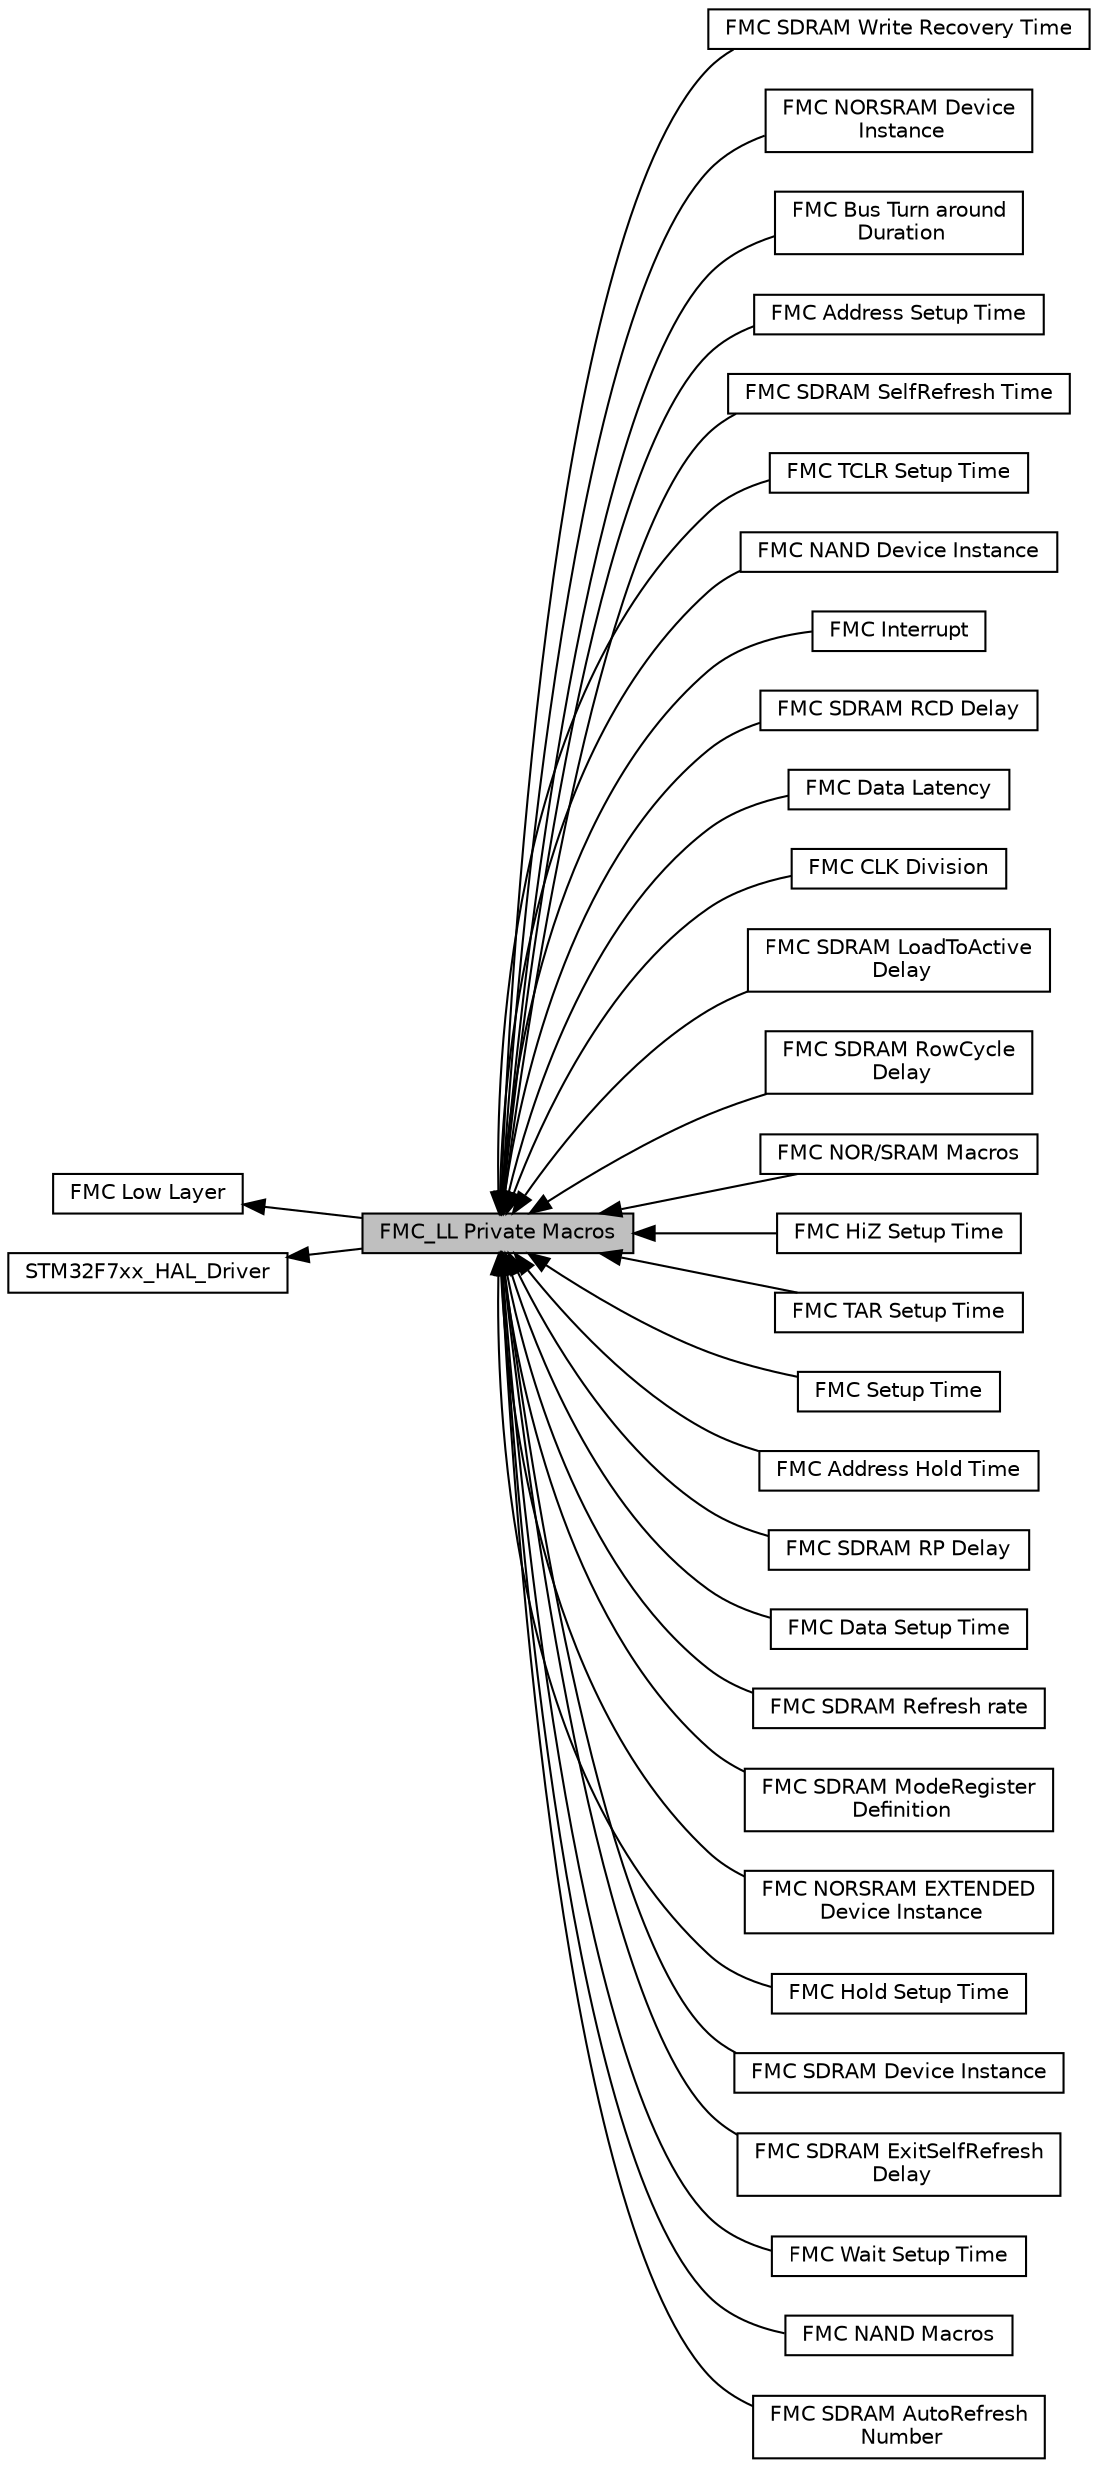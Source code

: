 digraph "FMC_LL  Private Macros"
{
  edge [fontname="Helvetica",fontsize="10",labelfontname="Helvetica",labelfontsize="10"];
  node [fontname="Helvetica",fontsize="10",shape=record];
  rankdir=LR;
  Node19 [label="FMC SDRAM Write Recovery Time",height=0.2,width=0.4,color="black", fillcolor="white", style="filled",URL="$group___f_m_c___s_d_r_a_m___write___recovery___time.html"];
  Node25 [label="FMC NORSRAM Device\l Instance",height=0.2,width=0.4,color="black", fillcolor="white", style="filled",URL="$group___f_m_c___n_o_r_s_r_a_m___device___instance.html"];
  Node13 [label="FMC Bus Turn around\l Duration",height=0.2,width=0.4,color="black", fillcolor="white", style="filled",URL="$group___f_m_c___bus___turn__around___duration.html"];
  Node0 [label="FMC_LL  Private Macros",height=0.2,width=0.4,color="black", fillcolor="grey75", style="filled", fontcolor="black"];
  Node2 [label="FMC Low Layer",height=0.2,width=0.4,color="black", fillcolor="white", style="filled",URL="$group___f_m_c___l_l.html",tooltip="FMC driver modules. "];
  Node10 [label="FMC Address Setup Time",height=0.2,width=0.4,color="black", fillcolor="white", style="filled",URL="$group___f_m_c___address___setup___time.html"];
  Node17 [label="FMC SDRAM SelfRefresh Time",height=0.2,width=0.4,color="black", fillcolor="white", style="filled",URL="$group___f_m_c___s_d_r_a_m___self_refresh___time.html"];
  Node3 [label="FMC TCLR Setup Time",height=0.2,width=0.4,color="black", fillcolor="white", style="filled",URL="$group___f_m_c___t_c_l_r___setup___time.html"];
  Node27 [label="FMC NAND Device Instance",height=0.2,width=0.4,color="black", fillcolor="white", style="filled",URL="$group___f_m_c___n_a_n_d___device___instance.html"];
  Node31 [label="FMC Interrupt",height=0.2,width=0.4,color="black", fillcolor="white", style="filled",URL="$group___f_m_c___interrupt.html",tooltip="macros to handle FMC interrupts "];
  Node21 [label="FMC SDRAM RCD Delay",height=0.2,width=0.4,color="black", fillcolor="white", style="filled",URL="$group___f_m_c___s_d_r_a_m___r_c_d___delay.html"];
  Node9 [label="FMC Data Latency",height=0.2,width=0.4,color="black", fillcolor="white", style="filled",URL="$group___f_m_c___data___latency.html"];
  Node14 [label="FMC CLK Division",height=0.2,width=0.4,color="black", fillcolor="white", style="filled",URL="$group___f_m_c___c_l_k___division.html"];
  Node15 [label="FMC SDRAM LoadToActive\l Delay",height=0.2,width=0.4,color="black", fillcolor="white", style="filled",URL="$group___f_m_c___s_d_r_a_m___load_to_active___delay.html"];
  Node1 [label="STM32F7xx_HAL_Driver",height=0.2,width=0.4,color="black", fillcolor="white", style="filled",URL="$group___s_t_m32_f7xx___h_a_l___driver.html"];
  Node18 [label="FMC SDRAM RowCycle\l Delay",height=0.2,width=0.4,color="black", fillcolor="white", style="filled",URL="$group___f_m_c___s_d_r_a_m___row_cycle___delay.html"];
  Node29 [label="FMC NOR/SRAM Macros",height=0.2,width=0.4,color="black", fillcolor="white", style="filled",URL="$group___f_m_c___l_l___n_o_r___macros.html",tooltip="macros to handle NOR device enable/disable and read/write operations "];
  Node8 [label="FMC HiZ Setup Time",height=0.2,width=0.4,color="black", fillcolor="white", style="filled",URL="$group___f_m_c___hi_z___setup___time.html"];
  Node4 [label="FMC TAR Setup Time",height=0.2,width=0.4,color="black", fillcolor="white", style="filled",URL="$group___f_m_c___t_a_r___setup___time.html"];
  Node5 [label="FMC Setup Time",height=0.2,width=0.4,color="black", fillcolor="white", style="filled",URL="$group___f_m_c___setup___time.html"];
  Node11 [label="FMC Address Hold Time",height=0.2,width=0.4,color="black", fillcolor="white", style="filled",URL="$group___f_m_c___address___hold___time.html"];
  Node20 [label="FMC SDRAM RP Delay",height=0.2,width=0.4,color="black", fillcolor="white", style="filled",URL="$group___f_m_c___s_d_r_a_m___r_p___delay.html"];
  Node12 [label="FMC Data Setup Time",height=0.2,width=0.4,color="black", fillcolor="white", style="filled",URL="$group___f_m_c___data___setup___time.html"];
  Node24 [label="FMC SDRAM Refresh rate",height=0.2,width=0.4,color="black", fillcolor="white", style="filled",URL="$group___f_m_c___s_d_r_a_m___refresh__rate.html"];
  Node23 [label="FMC SDRAM ModeRegister\l Definition",height=0.2,width=0.4,color="black", fillcolor="white", style="filled",URL="$group___f_m_c___s_d_r_a_m___mode_register___definition.html"];
  Node26 [label="FMC NORSRAM EXTENDED\l Device Instance",height=0.2,width=0.4,color="black", fillcolor="white", style="filled",URL="$group___f_m_c___n_o_r_s_r_a_m___e_x_t_e_n_d_e_d___device___instance.html"];
  Node7 [label="FMC Hold Setup Time",height=0.2,width=0.4,color="black", fillcolor="white", style="filled",URL="$group___f_m_c___hold___setup___time.html"];
  Node28 [label="FMC SDRAM Device Instance",height=0.2,width=0.4,color="black", fillcolor="white", style="filled",URL="$group___f_m_c___s_d_r_a_m___device___instance.html"];
  Node16 [label="FMC SDRAM ExitSelfRefresh\l Delay",height=0.2,width=0.4,color="black", fillcolor="white", style="filled",URL="$group___f_m_c___s_d_r_a_m___exit_self_refresh___delay.html"];
  Node6 [label="FMC Wait Setup Time",height=0.2,width=0.4,color="black", fillcolor="white", style="filled",URL="$group___f_m_c___wait___setup___time.html"];
  Node30 [label="FMC NAND Macros",height=0.2,width=0.4,color="black", fillcolor="white", style="filled",URL="$group___f_m_c___l_l___n_a_n_d___macros.html",tooltip="macros to handle NAND device enable/disable "];
  Node22 [label="FMC SDRAM AutoRefresh\l Number",height=0.2,width=0.4,color="black", fillcolor="white", style="filled",URL="$group___f_m_c___s_d_r_a_m___auto_refresh___number.html"];
  Node1->Node0 [shape=plaintext, dir="back", style="solid"];
  Node2->Node0 [shape=plaintext, dir="back", style="solid"];
  Node0->Node3 [shape=plaintext, dir="back", style="solid"];
  Node0->Node4 [shape=plaintext, dir="back", style="solid"];
  Node0->Node5 [shape=plaintext, dir="back", style="solid"];
  Node0->Node6 [shape=plaintext, dir="back", style="solid"];
  Node0->Node7 [shape=plaintext, dir="back", style="solid"];
  Node0->Node8 [shape=plaintext, dir="back", style="solid"];
  Node0->Node9 [shape=plaintext, dir="back", style="solid"];
  Node0->Node10 [shape=plaintext, dir="back", style="solid"];
  Node0->Node11 [shape=plaintext, dir="back", style="solid"];
  Node0->Node12 [shape=plaintext, dir="back", style="solid"];
  Node0->Node13 [shape=plaintext, dir="back", style="solid"];
  Node0->Node14 [shape=plaintext, dir="back", style="solid"];
  Node0->Node15 [shape=plaintext, dir="back", style="solid"];
  Node0->Node16 [shape=plaintext, dir="back", style="solid"];
  Node0->Node17 [shape=plaintext, dir="back", style="solid"];
  Node0->Node18 [shape=plaintext, dir="back", style="solid"];
  Node0->Node19 [shape=plaintext, dir="back", style="solid"];
  Node0->Node20 [shape=plaintext, dir="back", style="solid"];
  Node0->Node21 [shape=plaintext, dir="back", style="solid"];
  Node0->Node22 [shape=plaintext, dir="back", style="solid"];
  Node0->Node23 [shape=plaintext, dir="back", style="solid"];
  Node0->Node24 [shape=plaintext, dir="back", style="solid"];
  Node0->Node25 [shape=plaintext, dir="back", style="solid"];
  Node0->Node26 [shape=plaintext, dir="back", style="solid"];
  Node0->Node27 [shape=plaintext, dir="back", style="solid"];
  Node0->Node28 [shape=plaintext, dir="back", style="solid"];
  Node0->Node29 [shape=plaintext, dir="back", style="solid"];
  Node0->Node30 [shape=plaintext, dir="back", style="solid"];
  Node0->Node31 [shape=plaintext, dir="back", style="solid"];
}

